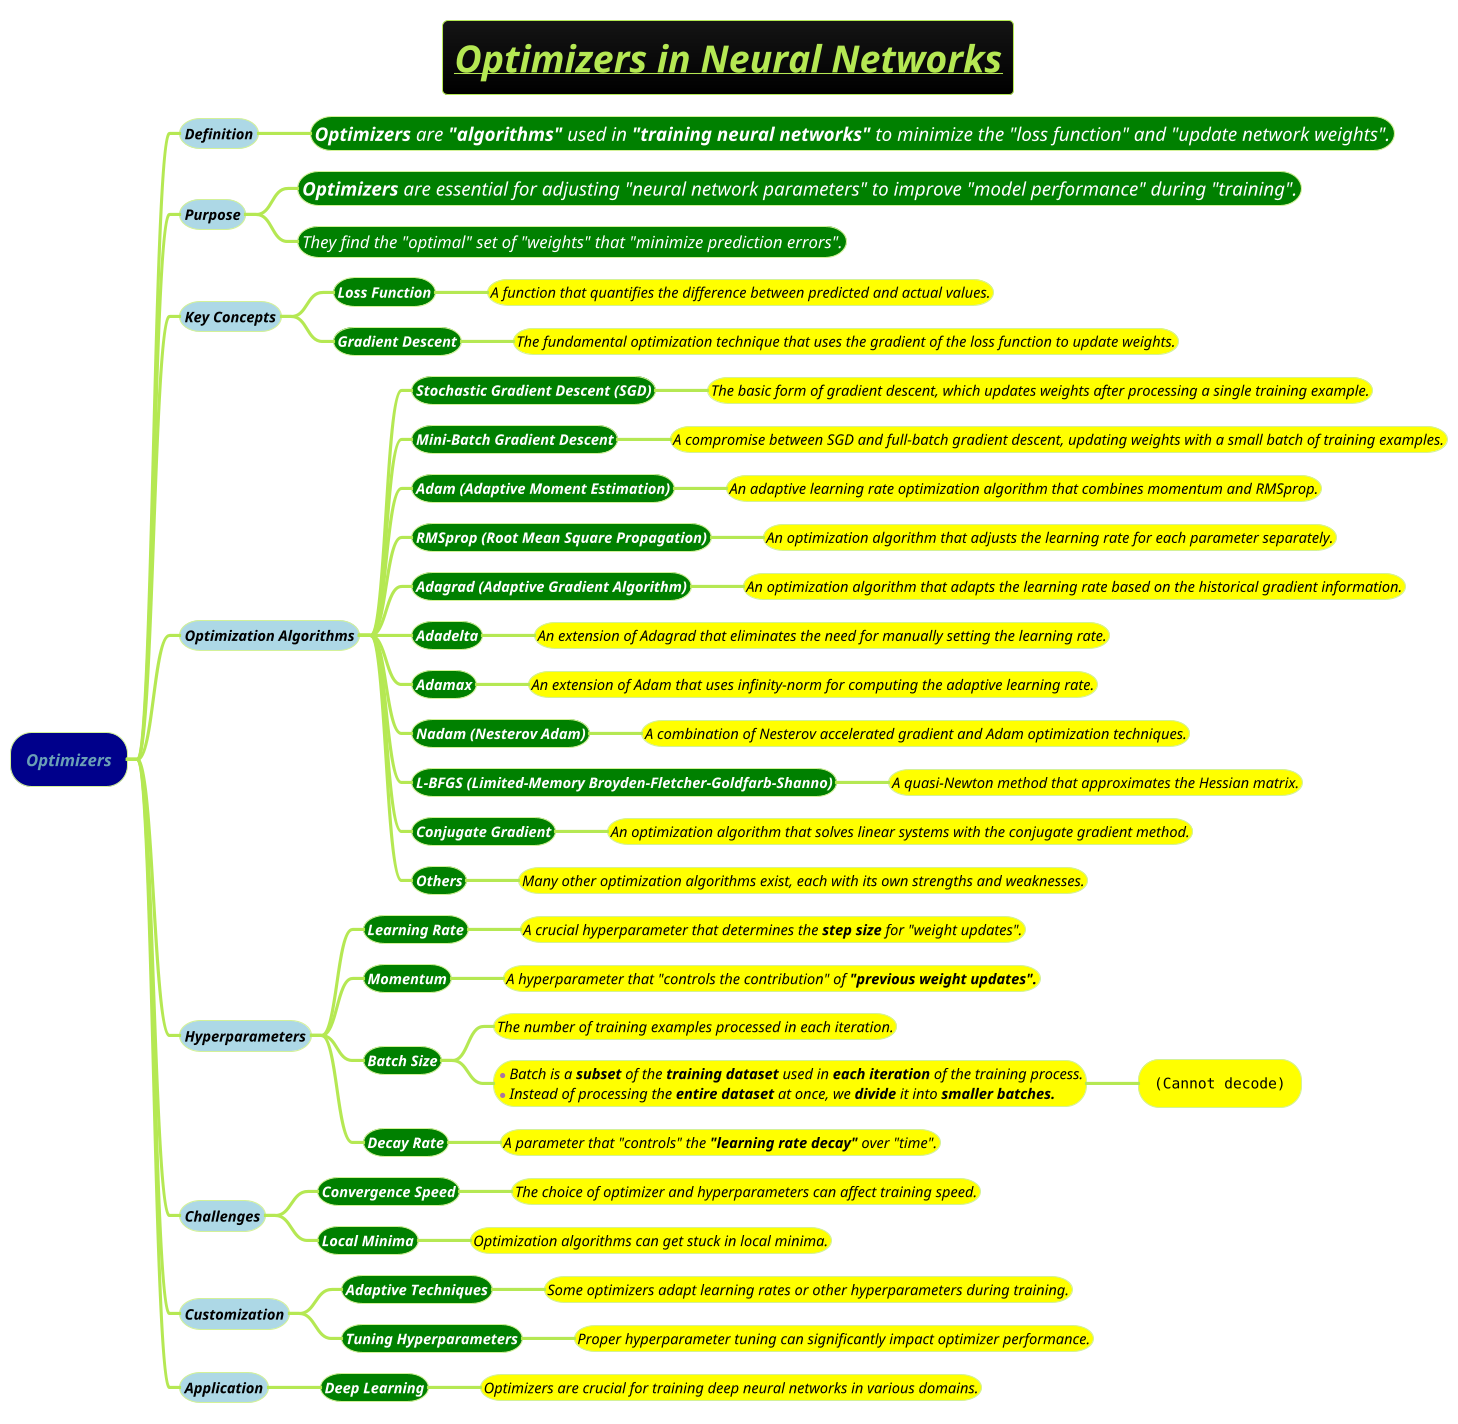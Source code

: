 @startmindmap
title =<i><b><u>Optimizers in Neural Networks
!theme hacker

*[#darkblue] <i>Optimizers
**[#lightblue] <i><size:14><color #black>Definition
***[#green] <i><size:18><color #white>**Optimizers** are **"algorithms"** used in **"training neural networks"** to minimize the "loss function" and "update network weights".
**[#lightblue] <i><size:14><color #black>Purpose
***[#green] <i><size:18><color #white>**Optimizers** are essential for adjusting "neural network parameters" to improve "model performance" during "training".
***[#green] <i><size:16><color #white>They find the "optimal" set of "weights" that "minimize prediction errors".

**[#lightblue] <i><size:14><color #black>Key Concepts
***[#green] <i><size:14><color #white><b>Loss Function
****[#yellow] <i><size:14><color #black>A function that quantifies the difference between predicted and actual values.
***[#green] <i><size:14><color #white><b>Gradient Descent
****[#yellow] <i><size:14><color #black>The fundamental optimization technique that uses the gradient of the loss function to update weights.

**[#lightblue] <i><size:14><color #black>Optimization Algorithms
***[#green] <i><size:14><color #white><b>Stochastic Gradient Descent (SGD)
****[#yellow] <i><size:14><color #black>The basic form of gradient descent, which updates weights after processing a single training example.
***[#green] <i><size:14><color #white><b>Mini-Batch Gradient Descent
****[#yellow] <i><size:14><color #black>A compromise between SGD and full-batch gradient descent, updating weights with a small batch of training examples.
***[#green] <i><size:14><color #white><b>Adam (Adaptive Moment Estimation)
****[#yellow] <i><size:14><color #black>An adaptive learning rate optimization algorithm that combines momentum and RMSprop.
***[#green] <i><size:14><color #white><b>RMSprop (Root Mean Square Propagation)
****[#yellow] <i><size:14><color #black>An optimization algorithm that adjusts the learning rate for each parameter separately.
***[#green] <i><size:14><color #white><b>Adagrad (Adaptive Gradient Algorithm)
****[#yellow] <i><size:14><color #black>An optimization algorithm that adapts the learning rate based on the historical gradient information.
***[#green] <i><size:14><color #white><b>Adadelta
****[#yellow] <i><size:14><color #black>An extension of Adagrad that eliminates the need for manually setting the learning rate.
***[#green] <i><size:14><color #white><b>Adamax
****[#yellow] <i><size:14><color #black>An extension of Adam that uses infinity-norm for computing the adaptive learning rate.
***[#green] <i><size:14><color #white><b>Nadam (Nesterov Adam)
****[#yellow] <i><size:14><color #black>A combination of Nesterov accelerated gradient and Adam optimization techniques.
***[#green] <i><size:14><color #white><b>L-BFGS (Limited-Memory Broyden–Fletcher–Goldfarb–Shanno)
****[#yellow] <i><size:14><color #black>A quasi-Newton method that approximates the Hessian matrix.
***[#green] <i><size:14><color #white><b>Conjugate Gradient
****[#yellow] <i><size:14><color #black>An optimization algorithm that solves linear systems with the conjugate gradient method.
***[#green] <i><size:14><color #white><b>Others
****[#yellow] <i><size:14><color #black>Many other optimization algorithms exist, each with its own strengths and weaknesses.

**[#lightblue] <i><size:14><color #black>Hyperparameters
***[#green] <i><size:14><color #white><b>Learning Rate
****[#yellow] <i><size:14><color #black>A crucial hyperparameter that determines the **step size** for "weight updates".
***[#green] <i><size:14><color #white><b>Momentum
****[#yellow] <i><size:14><color #black>A hyperparameter that "controls the contribution" of <b>"previous weight updates".
***[#green] <i><size:14><color #white><b>Batch Size
****[#yellow] <i><size:14><color #black>The number of training examples processed in each iteration.
****[#yellow] *<i><size:14><color #black>Batch is a **subset** of the **training dataset** used in **each iteration** of the training process.\n*<i><size:14><color #black>Instead of processing the **entire dataset** at once, we **divide** it into **smaller batches.**
*****[#yellow] <i><size:14><color #black><img:images/img_11.png>
***[#green] <i><size:14><color #white><b>Decay Rate
****[#yellow] <i><size:14><color #black>A parameter that "controls" the **"learning rate decay"** over "time".

**[#lightblue] <i><size:14><color #black>Challenges
***[#green] <i><size:14><color #white><b>Convergence Speed
****[#yellow] <i><size:14><color #black>The choice of optimizer and hyperparameters can affect training speed.
***[#green] <i><size:14><color #white><b>Local Minima
****[#yellow] <i><size:14><color #black>Optimization algorithms can get stuck in local minima.

**[#lightblue] <i><size:14><color #black>Customization
***[#green] <i><size:14><color #white><b>Adaptive Techniques
****[#yellow] <i><size:14><color #black>Some optimizers adapt learning rates or other hyperparameters during training.
***[#green] <i><size:14><color #white><b>Tuning Hyperparameters
****[#yellow] <i><size:14><color #black>Proper hyperparameter tuning can significantly impact optimizer performance.

**[#lightblue] <i><size:14><color #black>Application
***[#green] <i><size:14><color #white><b>Deep Learning
****[#yellow] <i><size:14><color #black>Optimizers are crucial for training deep neural networks in various domains.

@endmindmap
